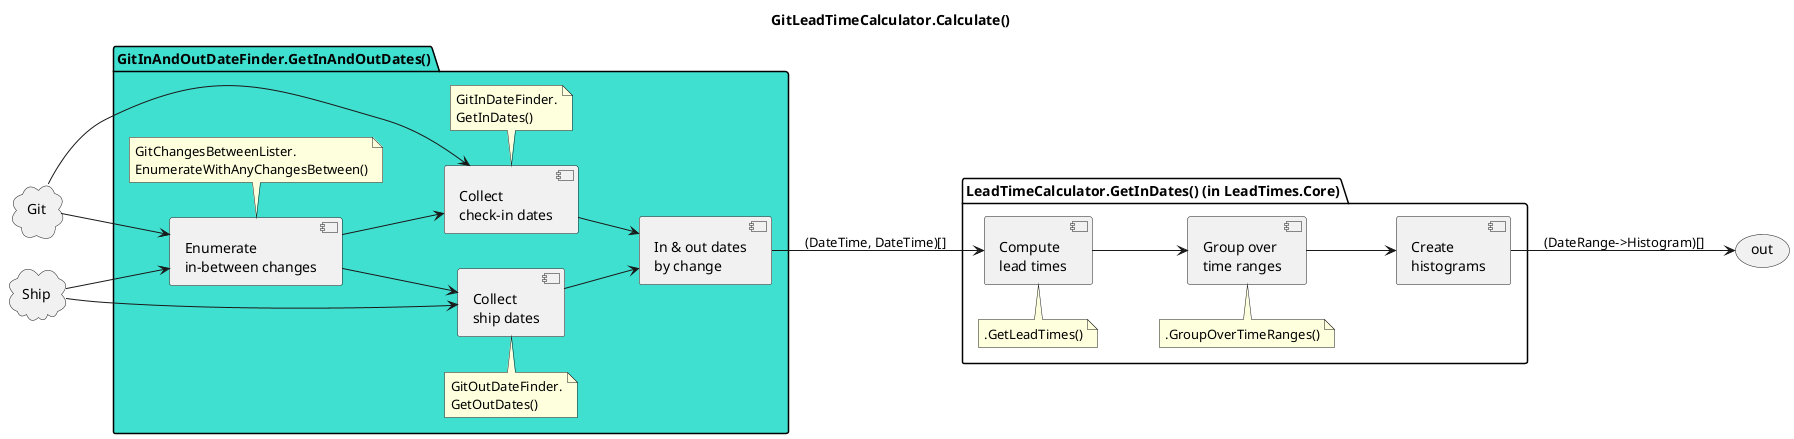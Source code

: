 @startuml LeadTime Workflow

title GitLeadTimeCalculator.Calculate()

left to right direction

cloud Git as git
cloud Ship as ship

package "GitInAndOutDateFinder.GetInAndOutDates()" as P1 #Turquoise {
    component "Enumerate\rin-between changes" as listAll
    note bottom of listAll
     GitChangesBetweenLister.
     EnumerateWithAnyChangesBetween()
    end note
    git --> listAll
    ship --> listAll

    component "Collect\rcheck-in dates" as inDates
    note bottom of inDates
     GitInDateFinder.
     GetInDates()
    end note
    git --> inDates
    listAll --> inDates

    component "Collect\rship dates" as outDates
    note top of outDates
     GitOutDateFinder.
     GetOutDates()
    end note
    listAll --> outDates
    ship --> outDates

    component "In & out dates\rby change" as combine
    inDates --> combine
    outDates --> combine
}

package "LeadTimeCalculator.GetInDates() (in LeadTimes.Core)" {
    component "Compute\rlead times" as leadTimes
    note top of leadTimes : .GetLeadTimes()
    combine --> leadTimes : "(DateTime, DateTime)[]"

    component "Group over\rtime ranges" as groupRange
    note top of groupRange : .GroupOverTimeRanges()
    leadTimes --> groupRange

    component "Create\rhistograms" as histogram
    groupRange --> histogram
}


histogram --> (out) : "(DateRange->Histogram)[]"

@enduml